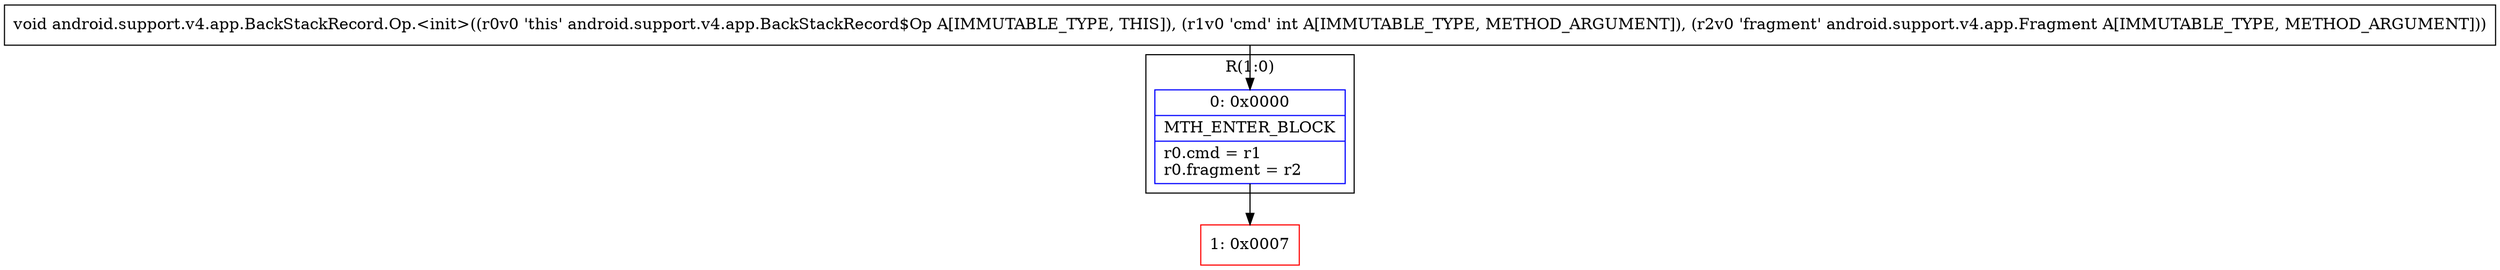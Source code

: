 digraph "CFG forandroid.support.v4.app.BackStackRecord.Op.\<init\>(ILandroid\/support\/v4\/app\/Fragment;)V" {
subgraph cluster_Region_1125739419 {
label = "R(1:0)";
node [shape=record,color=blue];
Node_0 [shape=record,label="{0\:\ 0x0000|MTH_ENTER_BLOCK\l|r0.cmd = r1\lr0.fragment = r2\l}"];
}
Node_1 [shape=record,color=red,label="{1\:\ 0x0007}"];
MethodNode[shape=record,label="{void android.support.v4.app.BackStackRecord.Op.\<init\>((r0v0 'this' android.support.v4.app.BackStackRecord$Op A[IMMUTABLE_TYPE, THIS]), (r1v0 'cmd' int A[IMMUTABLE_TYPE, METHOD_ARGUMENT]), (r2v0 'fragment' android.support.v4.app.Fragment A[IMMUTABLE_TYPE, METHOD_ARGUMENT])) }"];
MethodNode -> Node_0;
Node_0 -> Node_1;
}

